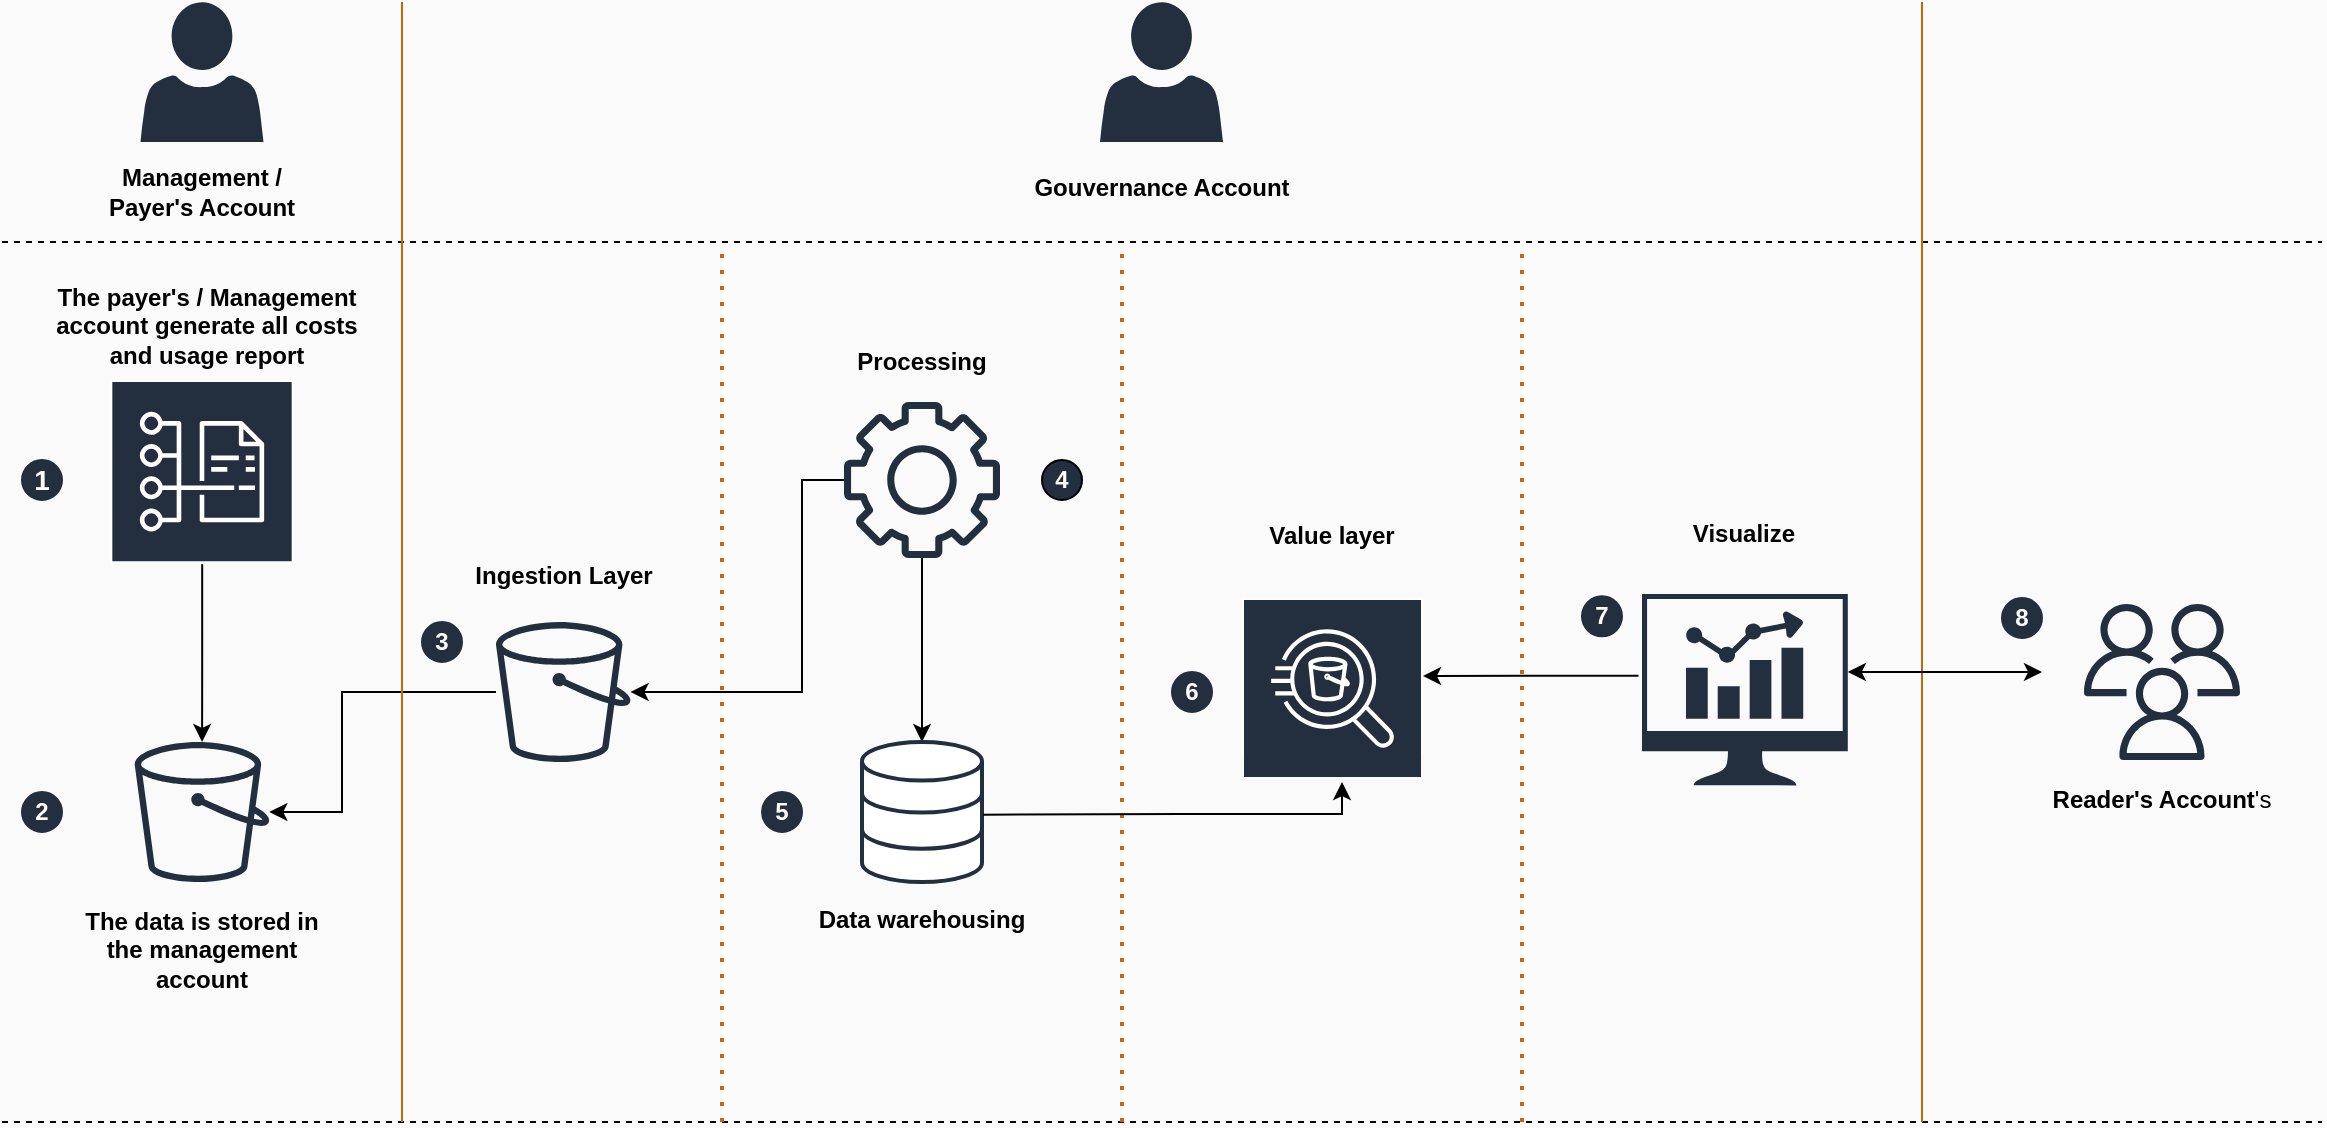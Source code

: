 <mxfile version="20.3.2" type="github">
  <diagram id="Ht1M8jgEwFfnCIfOTk4-" name="Page-1">
    <mxGraphModel dx="2844" dy="1560" grid="1" gridSize="10" guides="1" tooltips="1" connect="1" arrows="1" fold="1" page="1" pageScale="1" pageWidth="1169" pageHeight="827" background="#FAFAFA" math="0" shadow="0">
      <root>
        <mxCell id="0" />
        <mxCell id="1" parent="0" />
        <mxCell id="UroeEoupj-fVjM8XsdYU-25" value="" style="edgeStyle=orthogonalEdgeStyle;rounded=0;orthogonalLoop=1;jettySize=auto;html=1;fontColor=#232F3E;exitX=0.501;exitY=0.988;exitDx=0;exitDy=0;exitPerimeter=0;" edge="1" parent="1" source="UroeEoupj-fVjM8XsdYU-10" target="UroeEoupj-fVjM8XsdYU-11">
          <mxGeometry relative="1" as="geometry">
            <mxPoint x="100" y="355" as="sourcePoint" />
          </mxGeometry>
        </mxCell>
        <mxCell id="UroeEoupj-fVjM8XsdYU-35" value="" style="group" vertex="1" connectable="0" parent="1">
          <mxGeometry x="40" y="40" width="120" height="125" as="geometry" />
        </mxCell>
        <mxCell id="UroeEoupj-fVjM8XsdYU-15" value="" style="sketch=0;pointerEvents=1;shadow=0;dashed=0;html=1;strokeColor=none;labelPosition=center;verticalLabelPosition=bottom;verticalAlign=top;align=center;fillColor=#232F3E;shape=mxgraph.mscae.intune.account_portal;fontColor=#232F3E;" vertex="1" parent="UroeEoupj-fVjM8XsdYU-35">
          <mxGeometry x="29.25" width="61.5" height="70" as="geometry" />
        </mxCell>
        <mxCell id="UroeEoupj-fVjM8XsdYU-1" value="&lt;div&gt;&lt;b&gt;Management / Payer&#39;s Account&lt;/b&gt;&lt;/div&gt;" style="rounded=0;whiteSpace=wrap;html=1;strokeColor=none;fillColor=none;" vertex="1" parent="UroeEoupj-fVjM8XsdYU-35">
          <mxGeometry y="65" width="120" height="60" as="geometry" />
        </mxCell>
        <mxCell id="UroeEoupj-fVjM8XsdYU-11" value="" style="sketch=0;outlineConnect=0;fontColor=#232F3E;gradientColor=none;fillColor=#232F3E;strokeColor=none;dashed=0;verticalLabelPosition=bottom;verticalAlign=top;align=center;html=1;fontSize=12;fontStyle=0;aspect=fixed;pointerEvents=1;shape=mxgraph.aws4.bucket;" vertex="1" parent="1">
          <mxGeometry x="66.35" y="410" width="67.31" height="70" as="geometry" />
        </mxCell>
        <mxCell id="UroeEoupj-fVjM8XsdYU-18" value="&lt;div&gt;&lt;b&gt;The data is stored in the management account&lt;/b&gt;&lt;/div&gt;" style="rounded=0;whiteSpace=wrap;html=1;strokeColor=none;fillColor=none;" vertex="1" parent="1">
          <mxGeometry x="40" y="484" width="120" height="60" as="geometry" />
        </mxCell>
        <mxCell id="UroeEoupj-fVjM8XsdYU-57" value="" style="sketch=0;pointerEvents=1;shadow=0;dashed=0;html=1;strokeColor=none;fillColor=#232F3E;aspect=fixed;labelPosition=center;verticalLabelPosition=bottom;verticalAlign=top;align=center;outlineConnect=0;shape=mxgraph.vvd.nsx_dashboard;fontColor=#232F3E;" vertex="1" parent="1">
          <mxGeometry x="820" y="336" width="102.9" height="95.69" as="geometry" />
        </mxCell>
        <mxCell id="UroeEoupj-fVjM8XsdYU-37" value="" style="sketch=0;pointerEvents=1;shadow=0;dashed=0;html=1;strokeColor=none;labelPosition=center;verticalLabelPosition=bottom;verticalAlign=top;align=center;fillColor=#232F3E;shape=mxgraph.mscae.intune.account_portal;fontColor=#660000;" vertex="1" parent="1">
          <mxGeometry x="549" y="40" width="61.5" height="70" as="geometry" />
        </mxCell>
        <mxCell id="UroeEoupj-fVjM8XsdYU-38" value="&lt;div&gt;&lt;b&gt;Gouvernance Account&lt;/b&gt;&lt;br&gt;&lt;/div&gt;" style="rounded=0;whiteSpace=wrap;html=1;strokeColor=none;fillColor=none;" vertex="1" parent="1">
          <mxGeometry x="509.75" y="100" width="140" height="65" as="geometry" />
        </mxCell>
        <mxCell id="UroeEoupj-fVjM8XsdYU-66" value="" style="endArrow=none;dashed=1;html=1;rounded=0;fontColor=#232F3E;" edge="1" parent="1">
          <mxGeometry width="50" height="50" relative="1" as="geometry">
            <mxPoint y="160" as="sourcePoint" />
            <mxPoint x="1160" y="160" as="targetPoint" />
          </mxGeometry>
        </mxCell>
        <mxCell id="UroeEoupj-fVjM8XsdYU-68" value="" style="endArrow=none;dashed=1;html=1;rounded=0;fontColor=#232F3E;" edge="1" parent="1">
          <mxGeometry width="50" height="50" relative="1" as="geometry">
            <mxPoint y="600" as="sourcePoint" />
            <mxPoint x="1160" y="600" as="targetPoint" />
          </mxGeometry>
        </mxCell>
        <mxCell id="UroeEoupj-fVjM8XsdYU-70" value="" style="group" vertex="1" connectable="0" parent="1">
          <mxGeometry x="45" y="229.01" width="110" height="151.99" as="geometry" />
        </mxCell>
        <mxCell id="UroeEoupj-fVjM8XsdYU-10" value="" style="sketch=0;outlineConnect=0;fontColor=#232F3E;gradientColor=none;strokeColor=#ffffff;fillColor=#232F3E;dashed=0;verticalLabelPosition=middle;verticalAlign=bottom;align=center;html=1;whiteSpace=wrap;fontSize=10;fontStyle=1;spacing=3;shape=mxgraph.aws4.productIcon;prIcon=mxgraph.aws4.cost_and_usage_report;" vertex="1" parent="UroeEoupj-fVjM8XsdYU-70">
          <mxGeometry x="9.167" width="91.667" height="92.115" as="geometry" />
        </mxCell>
        <mxCell id="UroeEoupj-fVjM8XsdYU-71" value="" style="group" vertex="1" connectable="0" parent="1">
          <mxGeometry x="1010" y="341" width="140" height="127.66" as="geometry" />
        </mxCell>
        <mxCell id="UroeEoupj-fVjM8XsdYU-55" value="" style="sketch=0;outlineConnect=0;fontColor=#232F3E;gradientColor=none;fillColor=#232F3E;strokeColor=none;dashed=0;verticalLabelPosition=bottom;verticalAlign=top;align=center;html=1;fontSize=12;fontStyle=0;aspect=fixed;pointerEvents=1;shape=mxgraph.aws4.users;" vertex="1" parent="UroeEoupj-fVjM8XsdYU-71">
          <mxGeometry x="31" width="78" height="78" as="geometry" />
        </mxCell>
        <mxCell id="UroeEoupj-fVjM8XsdYU-63" value="&lt;div&gt;&lt;b&gt;Reader&#39;s Account&lt;/b&gt;&#39;s&lt;br&gt;&lt;/div&gt;" style="rounded=0;whiteSpace=wrap;html=1;strokeColor=none;fillColor=none;" vertex="1" parent="UroeEoupj-fVjM8XsdYU-71">
          <mxGeometry y="67.66" width="140" height="60" as="geometry" />
        </mxCell>
        <mxCell id="UroeEoupj-fVjM8XsdYU-125" value="" style="edgeStyle=orthogonalEdgeStyle;rounded=0;orthogonalLoop=1;jettySize=auto;html=1;strokeColor=#000000;fontSize=14;fontColor=#232F3E;" edge="1" parent="1" source="UroeEoupj-fVjM8XsdYU-44" target="UroeEoupj-fVjM8XsdYU-11">
          <mxGeometry relative="1" as="geometry">
            <Array as="points">
              <mxPoint x="170" y="385" />
              <mxPoint x="170" y="445" />
            </Array>
          </mxGeometry>
        </mxCell>
        <mxCell id="UroeEoupj-fVjM8XsdYU-44" value="" style="sketch=0;outlineConnect=0;fontColor=#232F3E;gradientColor=none;fillColor=#232F3E;strokeColor=none;dashed=0;verticalLabelPosition=bottom;verticalAlign=top;align=center;html=1;fontSize=12;fontStyle=0;aspect=fixed;pointerEvents=1;shape=mxgraph.aws4.bucket;" vertex="1" parent="1">
          <mxGeometry x="246.98" y="350.01" width="67.31" height="70" as="geometry" />
        </mxCell>
        <mxCell id="UroeEoupj-fVjM8XsdYU-99" value="" style="edgeStyle=orthogonalEdgeStyle;rounded=0;orthogonalLoop=1;jettySize=auto;html=1;strokeColor=#000000;fontColor=#000000;" edge="1" parent="1" source="UroeEoupj-fVjM8XsdYU-75" target="UroeEoupj-fVjM8XsdYU-84">
          <mxGeometry relative="1" as="geometry" />
        </mxCell>
        <mxCell id="UroeEoupj-fVjM8XsdYU-126" value="" style="edgeStyle=orthogonalEdgeStyle;rounded=0;orthogonalLoop=1;jettySize=auto;html=1;strokeColor=#000000;fontSize=14;fontColor=#232F3E;" edge="1" parent="1" source="UroeEoupj-fVjM8XsdYU-75" target="UroeEoupj-fVjM8XsdYU-44">
          <mxGeometry relative="1" as="geometry">
            <Array as="points">
              <mxPoint x="400" y="279" />
              <mxPoint x="400" y="385" />
            </Array>
          </mxGeometry>
        </mxCell>
        <mxCell id="UroeEoupj-fVjM8XsdYU-75" value="" style="sketch=0;outlineConnect=0;fontColor=#232F3E;gradientColor=none;fillColor=#232F3D;strokeColor=none;dashed=0;verticalLabelPosition=bottom;verticalAlign=top;align=center;html=1;fontSize=12;fontStyle=0;aspect=fixed;pointerEvents=1;shape=mxgraph.aws4.gear;" vertex="1" parent="1">
          <mxGeometry x="421" y="240" width="78" height="78" as="geometry" />
        </mxCell>
        <mxCell id="UroeEoupj-fVjM8XsdYU-79" value="" style="endArrow=none;dashed=1;html=1;dashPattern=1 3;strokeWidth=2;rounded=0;fontColor=#232F3E;strokeColor=#CC6600;" edge="1" parent="1">
          <mxGeometry width="50" height="50" relative="1" as="geometry">
            <mxPoint x="360" y="600" as="sourcePoint" />
            <mxPoint x="360" y="160" as="targetPoint" />
            <Array as="points">
              <mxPoint x="360" y="350" />
            </Array>
          </mxGeometry>
        </mxCell>
        <mxCell id="UroeEoupj-fVjM8XsdYU-80" value="" style="endArrow=none;dashed=1;html=1;dashPattern=1 3;strokeWidth=2;rounded=0;fontColor=#232F3E;strokeColor=#CC6600;" edge="1" parent="1">
          <mxGeometry width="50" height="50" relative="1" as="geometry">
            <mxPoint x="560" y="600" as="sourcePoint" />
            <mxPoint x="560.0" y="160" as="targetPoint" />
            <Array as="points">
              <mxPoint x="560" y="360" />
            </Array>
          </mxGeometry>
        </mxCell>
        <mxCell id="UroeEoupj-fVjM8XsdYU-81" value="" style="endArrow=none;dashed=1;html=1;dashPattern=1 3;strokeWidth=2;rounded=0;fontColor=#232F3E;strokeColor=#CC6600;" edge="1" parent="1">
          <mxGeometry width="50" height="50" relative="1" as="geometry">
            <mxPoint x="760" y="600" as="sourcePoint" />
            <mxPoint x="760.0" y="160" as="targetPoint" />
            <Array as="points">
              <mxPoint x="760" y="360" />
            </Array>
          </mxGeometry>
        </mxCell>
        <mxCell id="UroeEoupj-fVjM8XsdYU-82" value="" style="endArrow=none;html=1;rounded=0;fontColor=#660000;strokeColor=#CC6600;" edge="1" parent="1">
          <mxGeometry width="50" height="50" relative="1" as="geometry">
            <mxPoint x="200" y="600" as="sourcePoint" />
            <mxPoint x="200" y="40" as="targetPoint" />
          </mxGeometry>
        </mxCell>
        <mxCell id="UroeEoupj-fVjM8XsdYU-83" value="" style="endArrow=none;html=1;rounded=0;fontColor=#660000;strokeColor=#CC6600;" edge="1" parent="1">
          <mxGeometry width="50" height="50" relative="1" as="geometry">
            <mxPoint x="960" y="600" as="sourcePoint" />
            <mxPoint x="960" y="40" as="targetPoint" />
          </mxGeometry>
        </mxCell>
        <mxCell id="UroeEoupj-fVjM8XsdYU-84" value="" style="html=1;verticalLabelPosition=bottom;align=center;labelBackgroundColor=#ffffff;verticalAlign=top;strokeWidth=2;shadow=0;dashed=0;shape=mxgraph.ios7.icons.data;strokeColor=#232F3E;" vertex="1" parent="1">
          <mxGeometry x="430" y="410" width="60" height="70" as="geometry" />
        </mxCell>
        <mxCell id="UroeEoupj-fVjM8XsdYU-91" value="Ingestion Layer" style="rounded=0;whiteSpace=wrap;html=1;strokeColor=none;fillColor=none;fontStyle=1" vertex="1" parent="1">
          <mxGeometry x="220.64" y="297.16" width="120" height="60" as="geometry" />
        </mxCell>
        <mxCell id="UroeEoupj-fVjM8XsdYU-92" value="Value layer" style="rounded=0;whiteSpace=wrap;html=1;strokeColor=none;fillColor=none;fontStyle=1" vertex="1" parent="1">
          <mxGeometry x="605.25" y="277.16" width="120" height="60" as="geometry" />
        </mxCell>
        <mxCell id="UroeEoupj-fVjM8XsdYU-93" value="Visualize" style="rounded=0;whiteSpace=wrap;html=1;strokeColor=none;fillColor=none;fontStyle=1" vertex="1" parent="1">
          <mxGeometry x="811.45" y="276" width="120" height="60" as="geometry" />
        </mxCell>
        <mxCell id="UroeEoupj-fVjM8XsdYU-94" value="Processing" style="rounded=0;whiteSpace=wrap;html=1;strokeColor=none;fillColor=none;fontStyle=1" vertex="1" parent="1">
          <mxGeometry x="400" y="190" width="120" height="60" as="geometry" />
        </mxCell>
        <mxCell id="UroeEoupj-fVjM8XsdYU-100" value="Data warehousing" style="rounded=0;whiteSpace=wrap;html=1;strokeColor=none;fillColor=none;fontStyle=1" vertex="1" parent="1">
          <mxGeometry x="400" y="468.66" width="120" height="60" as="geometry" />
        </mxCell>
        <mxCell id="UroeEoupj-fVjM8XsdYU-103" value="" style="sketch=0;outlineConnect=0;fontColor=#232F3E;gradientColor=none;strokeColor=#ffffff;fillColor=#232F3E;dashed=0;verticalLabelPosition=middle;verticalAlign=bottom;align=center;html=1;whiteSpace=wrap;fontSize=10;fontStyle=1;spacing=3;shape=mxgraph.aws4.productIcon;prIcon=mxgraph.aws4.athena;" vertex="1" parent="1">
          <mxGeometry x="620" y="338.01" width="90.5" height="77.99" as="geometry" />
        </mxCell>
        <mxCell id="UroeEoupj-fVjM8XsdYU-105" value="" style="endArrow=classic;html=1;rounded=0;strokeColor=#000000;fontColor=#FF3333;exitX=1.01;exitY=0.519;exitDx=0;exitDy=0;exitPerimeter=0;" edge="1" parent="1" source="UroeEoupj-fVjM8XsdYU-84">
          <mxGeometry width="50" height="50" relative="1" as="geometry">
            <mxPoint x="470" y="500" as="sourcePoint" />
            <mxPoint x="670" y="430" as="targetPoint" />
            <Array as="points">
              <mxPoint x="590" y="446" />
              <mxPoint x="670" y="446" />
            </Array>
          </mxGeometry>
        </mxCell>
        <mxCell id="UroeEoupj-fVjM8XsdYU-108" value="&lt;font style=&quot;font-size: 14px;&quot;&gt;&lt;b&gt;&lt;font style=&quot;font-size: 14px;&quot;&gt;1&lt;/font&gt;&lt;/b&gt;&lt;/font&gt;" style="ellipse;whiteSpace=wrap;html=1;aspect=fixed;strokeColor=#232F3E;fontColor=#FFFFFF;fillColor=#232F3E;" vertex="1" parent="1">
          <mxGeometry x="10" y="269" width="20" height="20" as="geometry" />
        </mxCell>
        <mxCell id="UroeEoupj-fVjM8XsdYU-109" value="&lt;b&gt;2&lt;/b&gt;" style="ellipse;whiteSpace=wrap;html=1;aspect=fixed;strokeColor=#232F3E;fontColor=#FFFFFF;fillColor=#232F3E;" vertex="1" parent="1">
          <mxGeometry x="10" y="435.0" width="20" height="20" as="geometry" />
        </mxCell>
        <mxCell id="UroeEoupj-fVjM8XsdYU-110" value="&lt;b&gt;3&lt;/b&gt;" style="ellipse;whiteSpace=wrap;html=1;aspect=fixed;strokeColor=#232F3E;fontColor=#FFFFFF;fillColor=#232F3E;" vertex="1" parent="1">
          <mxGeometry x="210" y="350.01" width="20" height="20" as="geometry" />
        </mxCell>
        <mxCell id="UroeEoupj-fVjM8XsdYU-111" value="&lt;b&gt;4&lt;/b&gt;" style="ellipse;whiteSpace=wrap;html=1;aspect=fixed;strokeColor=#000000;fontColor=#FFFFFF;fillColor=#232F3E;" vertex="1" parent="1">
          <mxGeometry x="520" y="269.0" width="20" height="20" as="geometry" />
        </mxCell>
        <mxCell id="UroeEoupj-fVjM8XsdYU-112" value="&lt;b&gt;6&lt;/b&gt;" style="ellipse;whiteSpace=wrap;html=1;aspect=fixed;strokeColor=#232F3E;fontColor=#FFFFFF;fillColor=#232F3E;" vertex="1" parent="1">
          <mxGeometry x="585" y="375.0" width="20" height="20" as="geometry" />
        </mxCell>
        <mxCell id="UroeEoupj-fVjM8XsdYU-113" value="&lt;b&gt;5&lt;/b&gt;" style="ellipse;whiteSpace=wrap;html=1;aspect=fixed;strokeColor=#232F3E;fontColor=#FFFFFF;fillColor=#232F3E;" vertex="1" parent="1">
          <mxGeometry x="380" y="435.0" width="20" height="20" as="geometry" />
        </mxCell>
        <mxCell id="UroeEoupj-fVjM8XsdYU-115" value="&lt;b&gt;7&lt;/b&gt;" style="ellipse;whiteSpace=wrap;html=1;aspect=fixed;strokeColor=#232F3E;fontColor=#FFFFFF;fillColor=#232F3E;" vertex="1" parent="1">
          <mxGeometry x="790" y="337.16" width="20" height="20" as="geometry" />
        </mxCell>
        <mxCell id="UroeEoupj-fVjM8XsdYU-116" value="&lt;b&gt;8&lt;/b&gt;" style="ellipse;whiteSpace=wrap;html=1;aspect=fixed;strokeColor=#232F3E;fontColor=#FFFFFF;fillColor=#232F3E;" vertex="1" parent="1">
          <mxGeometry x="1000" y="338.01" width="20" height="20" as="geometry" />
        </mxCell>
        <mxCell id="UroeEoupj-fVjM8XsdYU-118" value="The payer&#39;s / Management account generate all costs and usage report" style="rounded=0;whiteSpace=wrap;html=1;strokeColor=none;fillColor=none;fontStyle=1" vertex="1" parent="1">
          <mxGeometry x="15" y="174.01" width="175" height="55" as="geometry" />
        </mxCell>
        <mxCell id="UroeEoupj-fVjM8XsdYU-120" value="" style="endArrow=classic;startArrow=classic;html=1;rounded=0;strokeColor=#000000;fontSize=14;fontColor=#232F3E;" edge="1" parent="1">
          <mxGeometry width="50" height="50" relative="1" as="geometry">
            <mxPoint x="922.9" y="375" as="sourcePoint" />
            <mxPoint x="1020" y="375" as="targetPoint" />
          </mxGeometry>
        </mxCell>
        <mxCell id="UroeEoupj-fVjM8XsdYU-121" value="" style="endArrow=classic;html=1;rounded=0;strokeColor=#000000;fontSize=14;fontColor=#232F3E;exitX=-0.017;exitY=0.427;exitDx=0;exitDy=0;exitPerimeter=0;" edge="1" parent="1" source="UroeEoupj-fVjM8XsdYU-57" target="UroeEoupj-fVjM8XsdYU-103">
          <mxGeometry width="50" height="50" relative="1" as="geometry">
            <mxPoint x="800" y="290" as="sourcePoint" />
            <mxPoint x="720" y="390" as="targetPoint" />
          </mxGeometry>
        </mxCell>
      </root>
    </mxGraphModel>
  </diagram>
</mxfile>
